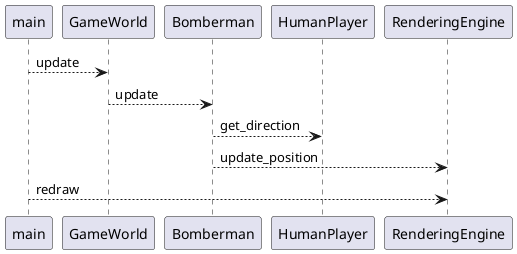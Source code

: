 @startuml

main --> GameWorld : update
GameWorld --> Bomberman : update
HumanPlayer <-- Bomberman : get_direction
Bomberman --> RenderingEngine : update_position
main --> RenderingEngine : redraw

@enduml